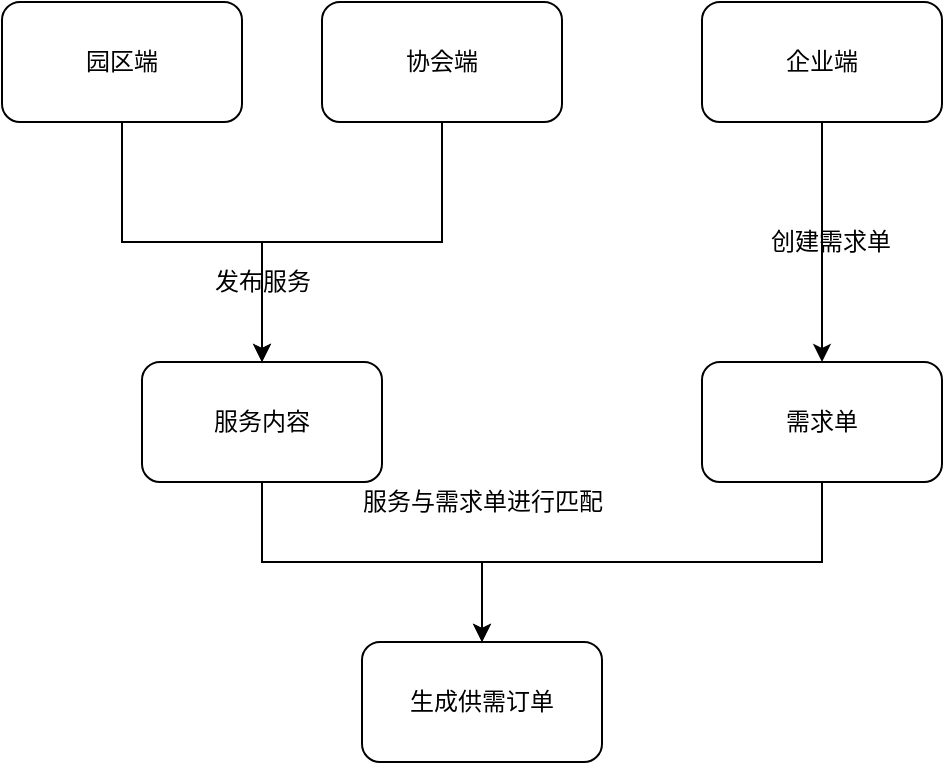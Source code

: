 <mxfile version="15.2.9" type="github">
  <diagram id="xbESCi3jUffTlY81alIm" name="第 1 页">
    <mxGraphModel dx="1550" dy="972" grid="1" gridSize="10" guides="1" tooltips="1" connect="1" arrows="1" fold="1" page="1" pageScale="1" pageWidth="827" pageHeight="1169" math="0" shadow="0">
      <root>
        <mxCell id="0" />
        <mxCell id="1" parent="0" />
        <mxCell id="me474_7TOfCv0yDjm4Je-4" style="edgeStyle=orthogonalEdgeStyle;rounded=0;orthogonalLoop=1;jettySize=auto;html=1;entryX=0.5;entryY=0;entryDx=0;entryDy=0;" edge="1" parent="1" source="me474_7TOfCv0yDjm4Je-1" target="me474_7TOfCv0yDjm4Je-6">
          <mxGeometry relative="1" as="geometry">
            <mxPoint x="160" y="200" as="targetPoint" />
          </mxGeometry>
        </mxCell>
        <mxCell id="me474_7TOfCv0yDjm4Je-1" value="园区端" style="rounded=1;whiteSpace=wrap;html=1;" vertex="1" parent="1">
          <mxGeometry x="40" y="40" width="120" height="60" as="geometry" />
        </mxCell>
        <mxCell id="me474_7TOfCv0yDjm4Je-12" style="edgeStyle=orthogonalEdgeStyle;rounded=0;orthogonalLoop=1;jettySize=auto;html=1;entryX=0.5;entryY=0;entryDx=0;entryDy=0;" edge="1" parent="1" source="me474_7TOfCv0yDjm4Je-2" target="me474_7TOfCv0yDjm4Je-13">
          <mxGeometry relative="1" as="geometry">
            <mxPoint x="580" y="210" as="targetPoint" />
          </mxGeometry>
        </mxCell>
        <mxCell id="me474_7TOfCv0yDjm4Je-2" value="企业端" style="rounded=1;whiteSpace=wrap;html=1;" vertex="1" parent="1">
          <mxGeometry x="390" y="40" width="120" height="60" as="geometry" />
        </mxCell>
        <mxCell id="me474_7TOfCv0yDjm4Je-7" style="edgeStyle=orthogonalEdgeStyle;rounded=0;orthogonalLoop=1;jettySize=auto;html=1;" edge="1" parent="1" source="me474_7TOfCv0yDjm4Je-3" target="me474_7TOfCv0yDjm4Je-6">
          <mxGeometry relative="1" as="geometry" />
        </mxCell>
        <mxCell id="me474_7TOfCv0yDjm4Je-3" value="协会端" style="rounded=1;whiteSpace=wrap;html=1;" vertex="1" parent="1">
          <mxGeometry x="200" y="40" width="120" height="60" as="geometry" />
        </mxCell>
        <mxCell id="me474_7TOfCv0yDjm4Je-10" style="edgeStyle=orthogonalEdgeStyle;rounded=0;orthogonalLoop=1;jettySize=auto;html=1;entryX=0.5;entryY=0;entryDx=0;entryDy=0;" edge="1" parent="1" source="me474_7TOfCv0yDjm4Je-6" target="me474_7TOfCv0yDjm4Je-11">
          <mxGeometry relative="1" as="geometry">
            <mxPoint x="170" y="360" as="targetPoint" />
          </mxGeometry>
        </mxCell>
        <mxCell id="me474_7TOfCv0yDjm4Je-6" value="服务内容" style="rounded=1;whiteSpace=wrap;html=1;" vertex="1" parent="1">
          <mxGeometry x="110" y="220" width="120" height="60" as="geometry" />
        </mxCell>
        <mxCell id="me474_7TOfCv0yDjm4Je-8" value="&lt;span&gt;发布服务&lt;/span&gt;" style="text;html=1;align=center;verticalAlign=middle;resizable=0;points=[];autosize=1;strokeColor=none;fillColor=none;" vertex="1" parent="1">
          <mxGeometry x="140" y="170" width="60" height="20" as="geometry" />
        </mxCell>
        <mxCell id="me474_7TOfCv0yDjm4Je-9" style="edgeStyle=orthogonalEdgeStyle;rounded=0;orthogonalLoop=1;jettySize=auto;html=1;exitX=0.5;exitY=1;exitDx=0;exitDy=0;" edge="1" parent="1" source="me474_7TOfCv0yDjm4Je-2" target="me474_7TOfCv0yDjm4Je-2">
          <mxGeometry relative="1" as="geometry" />
        </mxCell>
        <mxCell id="me474_7TOfCv0yDjm4Je-11" value="生成供需订单" style="rounded=1;whiteSpace=wrap;html=1;" vertex="1" parent="1">
          <mxGeometry x="220" y="360" width="120" height="60" as="geometry" />
        </mxCell>
        <mxCell id="me474_7TOfCv0yDjm4Je-16" style="edgeStyle=orthogonalEdgeStyle;rounded=0;orthogonalLoop=1;jettySize=auto;html=1;entryX=0.5;entryY=0;entryDx=0;entryDy=0;" edge="1" parent="1" source="me474_7TOfCv0yDjm4Je-13" target="me474_7TOfCv0yDjm4Je-11">
          <mxGeometry relative="1" as="geometry">
            <Array as="points">
              <mxPoint x="450" y="320" />
              <mxPoint x="280" y="320" />
            </Array>
          </mxGeometry>
        </mxCell>
        <mxCell id="me474_7TOfCv0yDjm4Je-13" value="需求单" style="rounded=1;whiteSpace=wrap;html=1;" vertex="1" parent="1">
          <mxGeometry x="390" y="220" width="120" height="60" as="geometry" />
        </mxCell>
        <mxCell id="me474_7TOfCv0yDjm4Je-14" value="创建需求单" style="text;html=1;align=center;verticalAlign=middle;resizable=0;points=[];autosize=1;strokeColor=none;fillColor=none;" vertex="1" parent="1">
          <mxGeometry x="414" y="150" width="80" height="20" as="geometry" />
        </mxCell>
        <mxCell id="me474_7TOfCv0yDjm4Je-17" value="服务与需求单进行匹配" style="text;html=1;align=center;verticalAlign=middle;resizable=0;points=[];autosize=1;strokeColor=none;fillColor=none;" vertex="1" parent="1">
          <mxGeometry x="210" y="280" width="140" height="20" as="geometry" />
        </mxCell>
      </root>
    </mxGraphModel>
  </diagram>
</mxfile>
